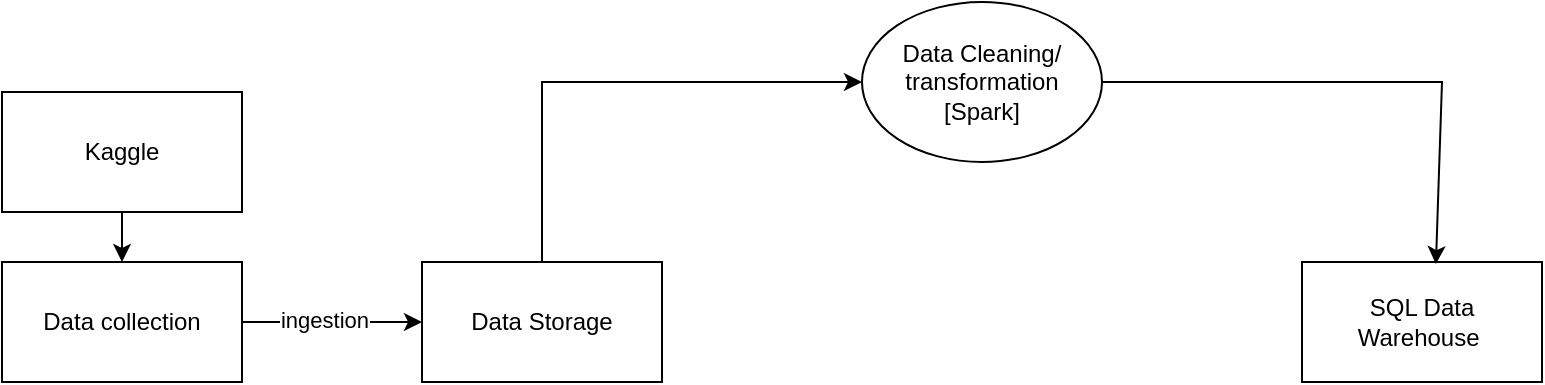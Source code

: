 <mxfile version="17.4.6" type="device"><diagram id="C5RBs43oDa-KdzZeNtuy" name="Page-1"><mxGraphModel dx="946" dy="566" grid="1" gridSize="10" guides="1" tooltips="1" connect="1" arrows="1" fold="1" page="1" pageScale="1" pageWidth="827" pageHeight="1169" math="0" shadow="0"><root><mxCell id="WIyWlLk6GJQsqaUBKTNV-0"/><mxCell id="WIyWlLk6GJQsqaUBKTNV-1" parent="WIyWlLk6GJQsqaUBKTNV-0"/><mxCell id="nQKj4-GL1sU4tf649KdO-0" value="Data collection" style="rounded=0;whiteSpace=wrap;html=1;" parent="WIyWlLk6GJQsqaUBKTNV-1" vertex="1"><mxGeometry x="20" y="610" width="120" height="60" as="geometry"/></mxCell><mxCell id="nQKj4-GL1sU4tf649KdO-1" value="SQL Data Warehouse&amp;nbsp;" style="rounded=0;whiteSpace=wrap;html=1;" parent="WIyWlLk6GJQsqaUBKTNV-1" vertex="1"><mxGeometry x="670" y="610" width="120" height="60" as="geometry"/></mxCell><mxCell id="nQKj4-GL1sU4tf649KdO-2" value="&amp;nbsp;Data Storage&amp;nbsp;" style="rounded=0;whiteSpace=wrap;html=1;" parent="WIyWlLk6GJQsqaUBKTNV-1" vertex="1"><mxGeometry x="230" y="610" width="120" height="60" as="geometry"/></mxCell><mxCell id="nQKj4-GL1sU4tf649KdO-3" value="" style="endArrow=classic;html=1;rounded=0;exitX=1;exitY=0.5;exitDx=0;exitDy=0;entryX=0;entryY=0.5;entryDx=0;entryDy=0;" parent="WIyWlLk6GJQsqaUBKTNV-1" source="nQKj4-GL1sU4tf649KdO-0" target="nQKj4-GL1sU4tf649KdO-2" edge="1"><mxGeometry width="50" height="50" relative="1" as="geometry"><mxPoint x="390" y="550" as="sourcePoint"/><mxPoint x="440" y="500" as="targetPoint"/></mxGeometry></mxCell><mxCell id="nQKj4-GL1sU4tf649KdO-4" value="ingestion" style="edgeLabel;html=1;align=center;verticalAlign=middle;resizable=0;points=[];" parent="nQKj4-GL1sU4tf649KdO-3" vertex="1" connectable="0"><mxGeometry x="-0.1" y="1" relative="1" as="geometry"><mxPoint as="offset"/></mxGeometry></mxCell><mxCell id="nQKj4-GL1sU4tf649KdO-5" value="" style="endArrow=classic;html=1;rounded=0;exitX=0.5;exitY=0;exitDx=0;exitDy=0;entryX=0;entryY=0.5;entryDx=0;entryDy=0;" parent="WIyWlLk6GJQsqaUBKTNV-1" source="nQKj4-GL1sU4tf649KdO-2" target="nQKj4-GL1sU4tf649KdO-7" edge="1"><mxGeometry width="50" height="50" relative="1" as="geometry"><mxPoint x="310" y="520" as="sourcePoint"/><mxPoint x="440" y="520" as="targetPoint"/><Array as="points"><mxPoint x="290" y="520"/></Array></mxGeometry></mxCell><mxCell id="nQKj4-GL1sU4tf649KdO-7" value="Data Cleaning/ transformation [Spark]" style="ellipse;whiteSpace=wrap;html=1;" parent="WIyWlLk6GJQsqaUBKTNV-1" vertex="1"><mxGeometry x="450" y="480" width="120" height="80" as="geometry"/></mxCell><mxCell id="nQKj4-GL1sU4tf649KdO-8" value="" style="endArrow=classic;html=1;rounded=0;entryX=0.558;entryY=0.017;entryDx=0;entryDy=0;entryPerimeter=0;exitX=1;exitY=0.5;exitDx=0;exitDy=0;" parent="WIyWlLk6GJQsqaUBKTNV-1" source="nQKj4-GL1sU4tf649KdO-7" target="nQKj4-GL1sU4tf649KdO-1" edge="1"><mxGeometry width="50" height="50" relative="1" as="geometry"><mxPoint x="390" y="540" as="sourcePoint"/><mxPoint x="440" y="490" as="targetPoint"/><Array as="points"><mxPoint x="740" y="520"/></Array></mxGeometry></mxCell><mxCell id="AuubwES7euvfltoZWrio-0" value="Kaggle" style="rounded=0;whiteSpace=wrap;html=1;" vertex="1" parent="WIyWlLk6GJQsqaUBKTNV-1"><mxGeometry x="20" y="525" width="120" height="60" as="geometry"/></mxCell><mxCell id="AuubwES7euvfltoZWrio-1" value="" style="endArrow=classic;html=1;rounded=0;exitX=0.5;exitY=1;exitDx=0;exitDy=0;entryX=0.5;entryY=0;entryDx=0;entryDy=0;" edge="1" parent="WIyWlLk6GJQsqaUBKTNV-1" source="AuubwES7euvfltoZWrio-0" target="nQKj4-GL1sU4tf649KdO-0"><mxGeometry width="50" height="50" relative="1" as="geometry"><mxPoint x="390" y="700" as="sourcePoint"/><mxPoint x="440" y="650" as="targetPoint"/></mxGeometry></mxCell></root></mxGraphModel></diagram></mxfile>